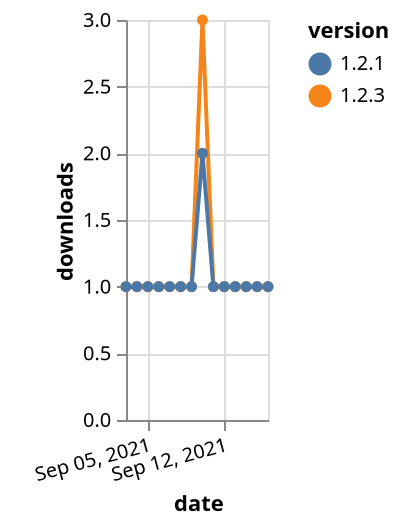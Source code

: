 {"$schema": "https://vega.github.io/schema/vega-lite/v5.json", "description": "A simple bar chart with embedded data.", "data": {"values": [{"date": "2021-09-03", "total": 182, "delta": 1, "version": "1.2.3"}, {"date": "2021-09-04", "total": 183, "delta": 1, "version": "1.2.3"}, {"date": "2021-09-05", "total": 184, "delta": 1, "version": "1.2.3"}, {"date": "2021-09-06", "total": 185, "delta": 1, "version": "1.2.3"}, {"date": "2021-09-07", "total": 186, "delta": 1, "version": "1.2.3"}, {"date": "2021-09-08", "total": 187, "delta": 1, "version": "1.2.3"}, {"date": "2021-09-09", "total": 188, "delta": 1, "version": "1.2.3"}, {"date": "2021-09-10", "total": 191, "delta": 3, "version": "1.2.3"}, {"date": "2021-09-11", "total": 192, "delta": 1, "version": "1.2.3"}, {"date": "2021-09-12", "total": 193, "delta": 1, "version": "1.2.3"}, {"date": "2021-09-13", "total": 194, "delta": 1, "version": "1.2.3"}, {"date": "2021-09-14", "total": 195, "delta": 1, "version": "1.2.3"}, {"date": "2021-09-15", "total": 196, "delta": 1, "version": "1.2.3"}, {"date": "2021-09-16", "total": 197, "delta": 1, "version": "1.2.3"}, {"date": "2021-09-03", "total": 137, "delta": 1, "version": "1.2.1"}, {"date": "2021-09-04", "total": 138, "delta": 1, "version": "1.2.1"}, {"date": "2021-09-05", "total": 139, "delta": 1, "version": "1.2.1"}, {"date": "2021-09-06", "total": 140, "delta": 1, "version": "1.2.1"}, {"date": "2021-09-07", "total": 141, "delta": 1, "version": "1.2.1"}, {"date": "2021-09-08", "total": 142, "delta": 1, "version": "1.2.1"}, {"date": "2021-09-09", "total": 143, "delta": 1, "version": "1.2.1"}, {"date": "2021-09-10", "total": 145, "delta": 2, "version": "1.2.1"}, {"date": "2021-09-11", "total": 146, "delta": 1, "version": "1.2.1"}, {"date": "2021-09-12", "total": 147, "delta": 1, "version": "1.2.1"}, {"date": "2021-09-13", "total": 148, "delta": 1, "version": "1.2.1"}, {"date": "2021-09-14", "total": 149, "delta": 1, "version": "1.2.1"}, {"date": "2021-09-15", "total": 150, "delta": 1, "version": "1.2.1"}, {"date": "2021-09-16", "total": 151, "delta": 1, "version": "1.2.1"}]}, "width": "container", "mark": {"type": "line", "point": {"filled": true}}, "encoding": {"x": {"field": "date", "type": "temporal", "timeUnit": "yearmonthdate", "title": "date", "axis": {"labelAngle": -15}}, "y": {"field": "delta", "type": "quantitative", "title": "downloads"}, "color": {"field": "version", "type": "nominal"}, "tooltip": {"field": "delta"}}}